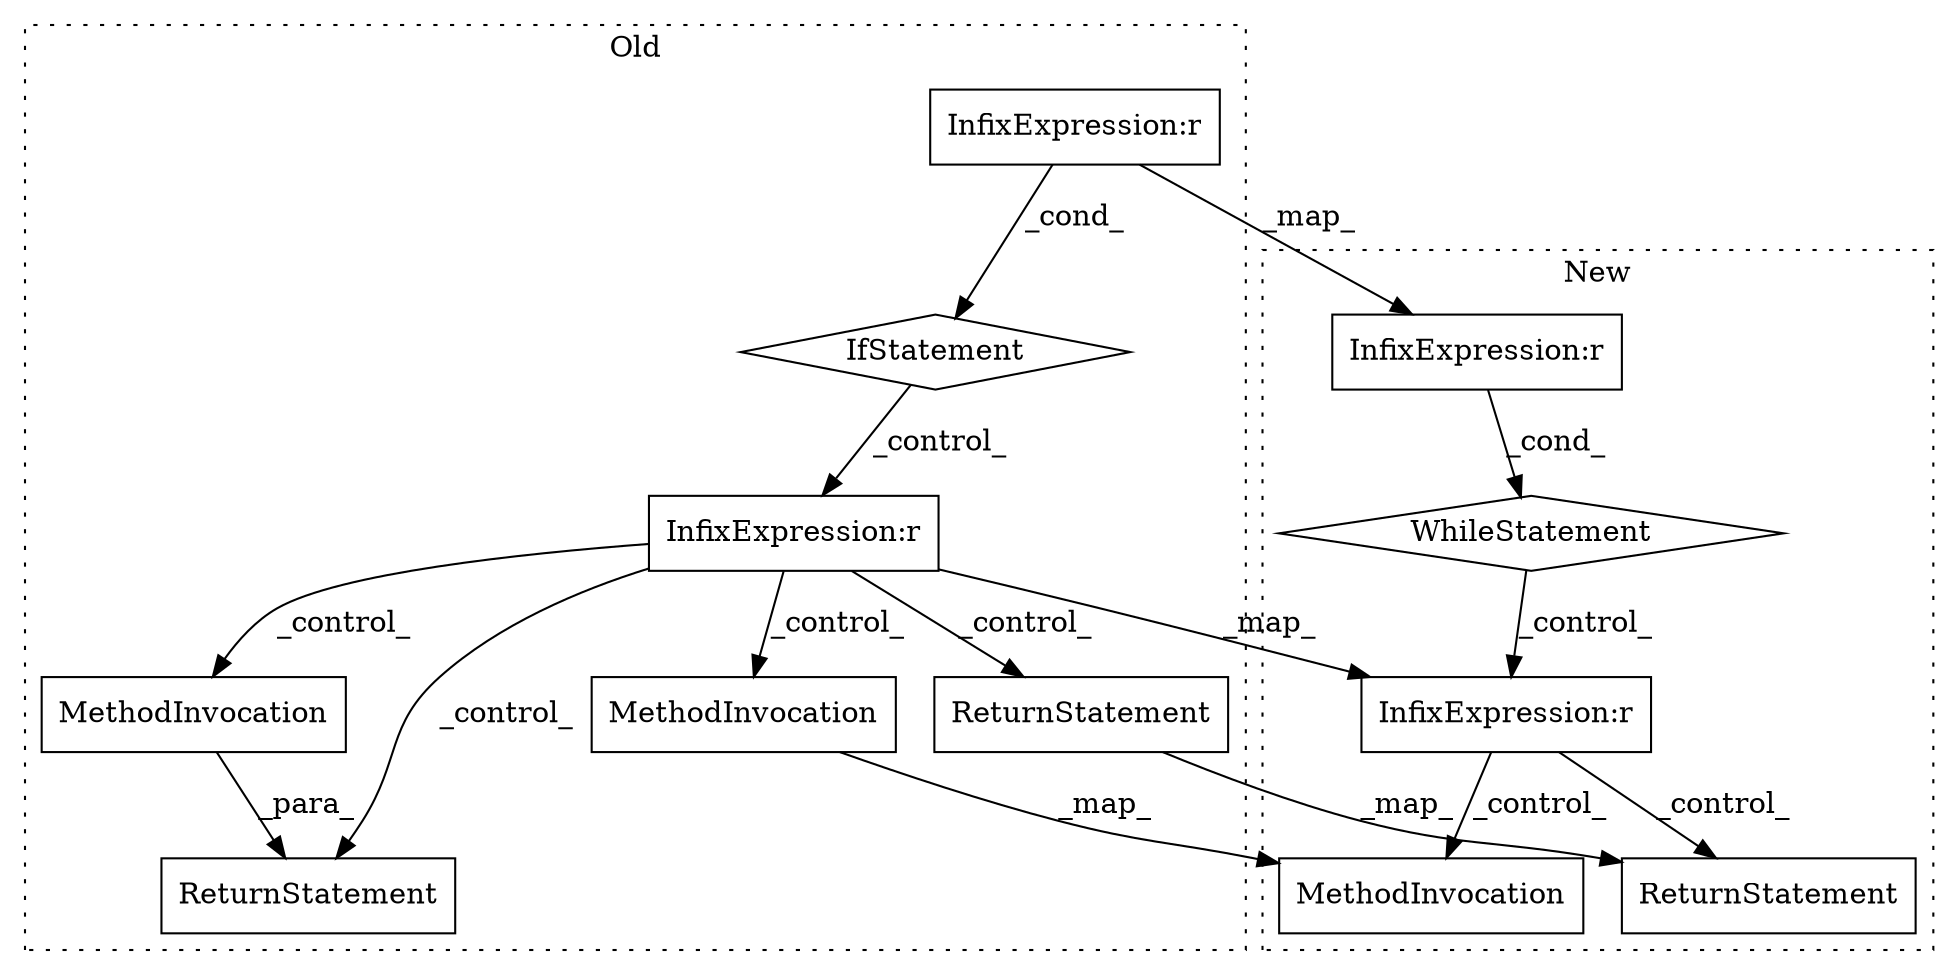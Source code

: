 digraph G {
subgraph cluster0 {
1 [label="IfStatement" a="25" s="2316,2330" l="4,2" shape="diamond"];
2 [label="MethodInvocation" a="32" s="2450,2466" l="5,1" shape="box"];
4 [label="MethodInvocation" a="32" s="2426" l="9" shape="box"];
5 [label="ReturnStatement" a="41" s="2443" l="7" shape="box"];
7 [label="ReturnStatement" a="41" s="2479" l="7" shape="box"];
10 [label="InfixExpression:r" a="27" s="2410" l="4" shape="box"];
11 [label="InfixExpression:r" a="27" s="2322" l="4" shape="box"];
label = "Old";
style="dotted";
}
subgraph cluster1 {
3 [label="MethodInvocation" a="32" s="2431" l="9" shape="box"];
6 [label="ReturnStatement" a="41" s="2402" l="7" shape="box"];
8 [label="WhileStatement" a="61" s="2306,2323" l="7,2" shape="diamond"];
9 [label="InfixExpression:r" a="27" s="2384" l="4" shape="box"];
12 [label="InfixExpression:r" a="27" s="2315" l="4" shape="box"];
label = "New";
style="dotted";
}
1 -> 10 [label="_control_"];
2 -> 5 [label="_para_"];
4 -> 3 [label="_map_"];
7 -> 6 [label="_map_"];
8 -> 9 [label="_control_"];
9 -> 3 [label="_control_"];
9 -> 6 [label="_control_"];
10 -> 7 [label="_control_"];
10 -> 9 [label="_map_"];
10 -> 2 [label="_control_"];
10 -> 5 [label="_control_"];
10 -> 4 [label="_control_"];
11 -> 1 [label="_cond_"];
11 -> 12 [label="_map_"];
12 -> 8 [label="_cond_"];
}